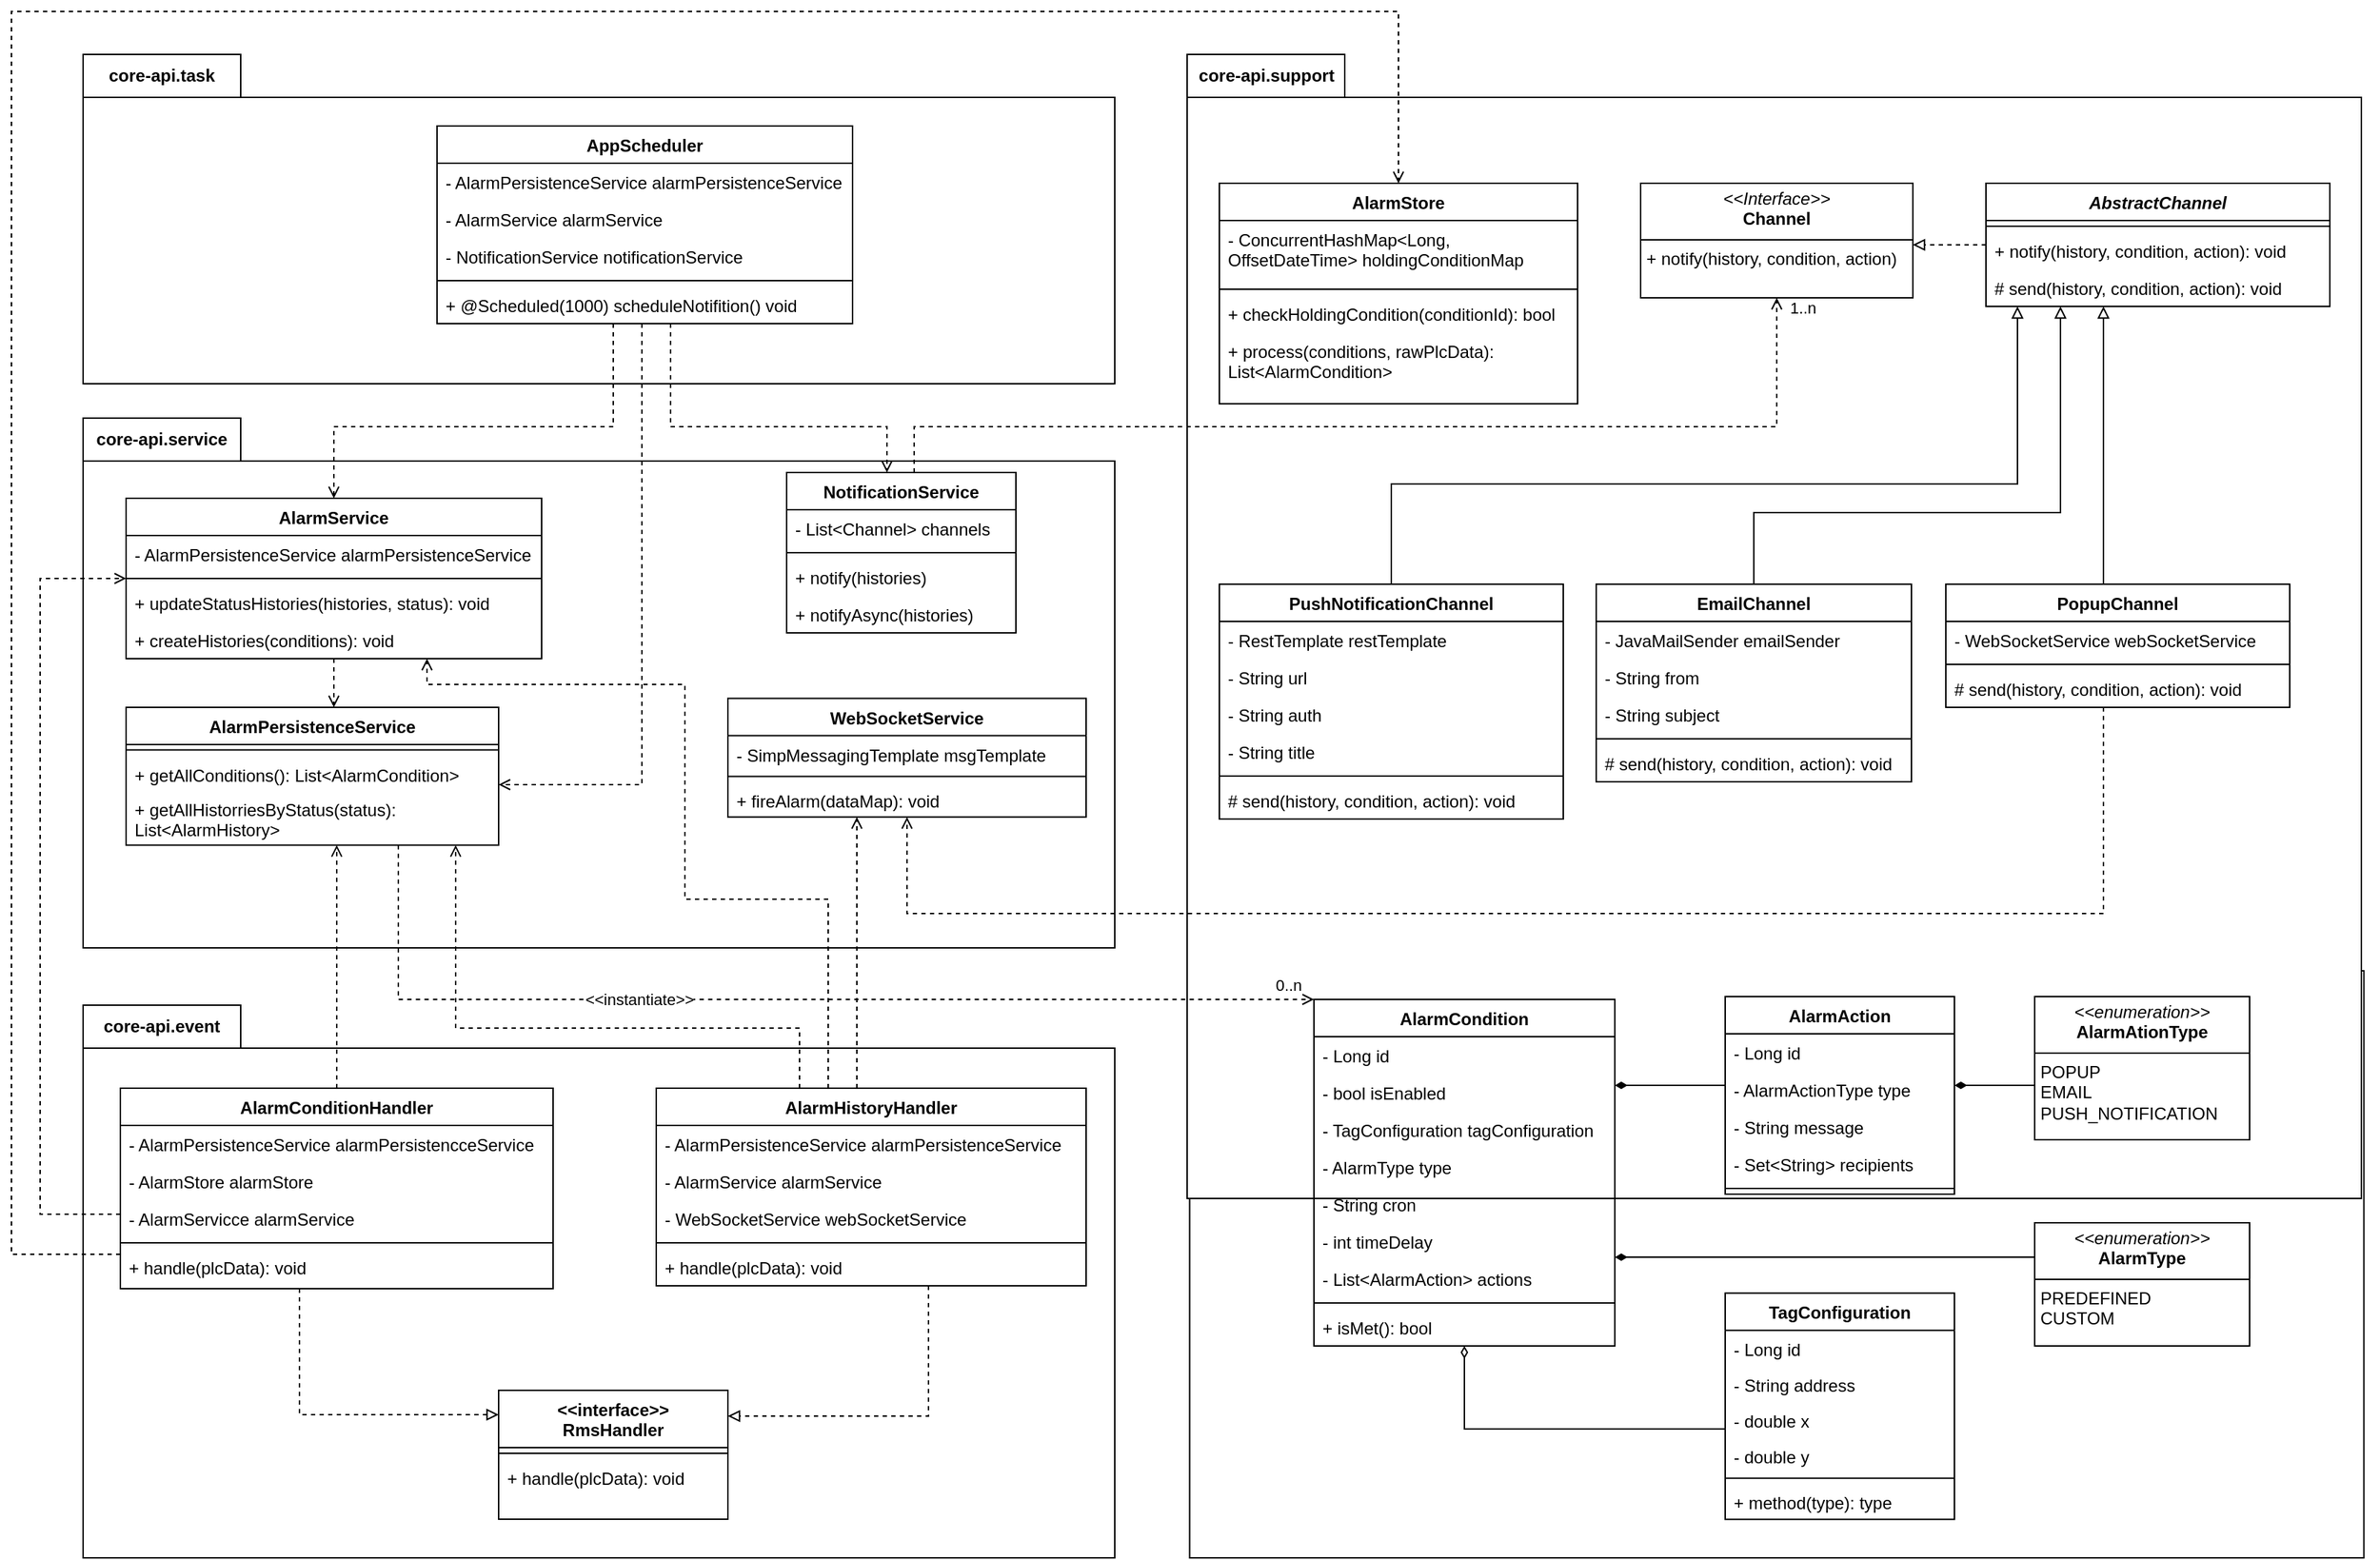 <mxfile>
    <diagram id="C5RBs43oDa-KdzZeNtuy" name="Page-1">
        <mxGraphModel dx="3300" dy="2846" grid="1" gridSize="10" guides="1" tooltips="1" connect="1" arrows="1" fold="1" page="1" pageScale="1" pageWidth="827" pageHeight="1169" math="0" shadow="0">
            <root>
                <mxCell id="WIyWlLk6GJQsqaUBKTNV-0"/>
                <mxCell id="WIyWlLk6GJQsqaUBKTNV-1" parent="WIyWlLk6GJQsqaUBKTNV-0"/>
                <mxCell id="fAoh8K1bPUtgcd4ZRGai-116" value="core-model" style="shape=folder;fontStyle=1;tabWidth=110;tabHeight=30;tabPosition=left;html=1;boundedLbl=1;labelInHeader=1;container=1;collapsible=0;whiteSpace=wrap;" parent="WIyWlLk6GJQsqaUBKTNV-1" vertex="1">
                    <mxGeometry x="852.25" y="-500" width="819.5" height="440" as="geometry"/>
                </mxCell>
                <mxCell id="fAoh8K1bPUtgcd4ZRGai-117" value="" style="html=1;strokeColor=none;resizeWidth=1;resizeHeight=1;fillColor=none;part=1;connectable=0;allowArrows=0;deletable=0;whiteSpace=wrap;" parent="fAoh8K1bPUtgcd4ZRGai-116" vertex="1">
                    <mxGeometry width="819.5" height="308" relative="1" as="geometry">
                        <mxPoint y="30" as="offset"/>
                    </mxGeometry>
                </mxCell>
                <mxCell id="fAoh8K1bPUtgcd4ZRGai-118" value="" style="html=1;strokeColor=none;resizeWidth=1;resizeHeight=1;fillColor=none;part=1;connectable=0;allowArrows=0;deletable=0;whiteSpace=wrap;" parent="fAoh8K1bPUtgcd4ZRGai-116" vertex="1">
                    <mxGeometry width="819.5" height="308" relative="1" as="geometry">
                        <mxPoint x="10" y="40" as="offset"/>
                    </mxGeometry>
                </mxCell>
                <mxCell id="7p1xKEQTSHK_L7sdnTpP-94" value="TagConfiguration" style="swimlane;fontStyle=1;align=center;verticalAlign=top;childLayout=stackLayout;horizontal=1;startSize=26;horizontalStack=0;resizeParent=1;resizeParentMax=0;resizeLast=0;collapsible=1;marginBottom=0;whiteSpace=wrap;html=1;" parent="fAoh8K1bPUtgcd4ZRGai-116" vertex="1">
                    <mxGeometry x="373.75" y="255.13" width="160" height="158" as="geometry"/>
                </mxCell>
                <mxCell id="7p1xKEQTSHK_L7sdnTpP-95" value="- Long id&amp;nbsp;" style="text;strokeColor=none;fillColor=none;align=left;verticalAlign=top;spacingLeft=4;spacingRight=4;overflow=hidden;rotatable=0;points=[[0,0.5],[1,0.5]];portConstraint=eastwest;whiteSpace=wrap;html=1;" parent="7p1xKEQTSHK_L7sdnTpP-94" vertex="1">
                    <mxGeometry y="26" width="160" height="24.87" as="geometry"/>
                </mxCell>
                <mxCell id="7p1xKEQTSHK_L7sdnTpP-98" value="- String address" style="text;strokeColor=none;fillColor=none;align=left;verticalAlign=top;spacingLeft=4;spacingRight=4;overflow=hidden;rotatable=0;points=[[0,0.5],[1,0.5]];portConstraint=eastwest;whiteSpace=wrap;html=1;" parent="7p1xKEQTSHK_L7sdnTpP-94" vertex="1">
                    <mxGeometry y="50.87" width="160" height="24.87" as="geometry"/>
                </mxCell>
                <mxCell id="7p1xKEQTSHK_L7sdnTpP-99" value="- double x" style="text;strokeColor=none;fillColor=none;align=left;verticalAlign=top;spacingLeft=4;spacingRight=4;overflow=hidden;rotatable=0;points=[[0,0.5],[1,0.5]];portConstraint=eastwest;whiteSpace=wrap;html=1;" parent="7p1xKEQTSHK_L7sdnTpP-94" vertex="1">
                    <mxGeometry y="75.739" width="160" height="24.87" as="geometry"/>
                </mxCell>
                <mxCell id="7p1xKEQTSHK_L7sdnTpP-100" value="- double y" style="text;strokeColor=none;fillColor=none;align=left;verticalAlign=top;spacingLeft=4;spacingRight=4;overflow=hidden;rotatable=0;points=[[0,0.5],[1,0.5]];portConstraint=eastwest;whiteSpace=wrap;html=1;" parent="7p1xKEQTSHK_L7sdnTpP-94" vertex="1">
                    <mxGeometry y="100.609" width="160" height="24.87" as="geometry"/>
                </mxCell>
                <mxCell id="7p1xKEQTSHK_L7sdnTpP-96" value="" style="line;strokeWidth=1;fillColor=none;align=left;verticalAlign=middle;spacingTop=-1;spacingLeft=3;spacingRight=3;rotatable=0;labelPosition=right;points=[];portConstraint=eastwest;strokeColor=inherit;" parent="7p1xKEQTSHK_L7sdnTpP-94" vertex="1">
                    <mxGeometry y="125.478" width="160" height="7.652" as="geometry"/>
                </mxCell>
                <mxCell id="7p1xKEQTSHK_L7sdnTpP-97" value="+ method(type): type" style="text;strokeColor=none;fillColor=none;align=left;verticalAlign=top;spacingLeft=4;spacingRight=4;overflow=hidden;rotatable=0;points=[[0,0.5],[1,0.5]];portConstraint=eastwest;whiteSpace=wrap;html=1;" parent="7p1xKEQTSHK_L7sdnTpP-94" vertex="1">
                    <mxGeometry y="133.13" width="160" height="24.87" as="geometry"/>
                </mxCell>
                <mxCell id="fAoh8K1bPUtgcd4ZRGai-112" value="core-api.support" style="shape=folder;fontStyle=1;tabWidth=110;tabHeight=30;tabPosition=left;html=1;boundedLbl=1;labelInHeader=1;container=1;collapsible=0;whiteSpace=wrap;" parent="WIyWlLk6GJQsqaUBKTNV-1" vertex="1">
                    <mxGeometry x="850.5" y="-1110" width="819.5" height="799" as="geometry"/>
                </mxCell>
                <mxCell id="fAoh8K1bPUtgcd4ZRGai-113" value="" style="html=1;strokeColor=none;resizeWidth=1;resizeHeight=1;fillColor=none;part=1;connectable=0;allowArrows=0;deletable=0;whiteSpace=wrap;" parent="fAoh8K1bPUtgcd4ZRGai-112" vertex="1">
                    <mxGeometry width="819.5" height="406" relative="1" as="geometry">
                        <mxPoint y="30" as="offset"/>
                    </mxGeometry>
                </mxCell>
                <mxCell id="fAoh8K1bPUtgcd4ZRGai-114" value="" style="html=1;strokeColor=none;resizeWidth=1;resizeHeight=1;fillColor=none;part=1;connectable=0;allowArrows=0;deletable=0;whiteSpace=wrap;" parent="fAoh8K1bPUtgcd4ZRGai-112" vertex="1">
                    <mxGeometry width="819.5" height="406" relative="1" as="geometry">
                        <mxPoint x="10" y="40" as="offset"/>
                    </mxGeometry>
                </mxCell>
                <mxCell id="fAoh8K1bPUtgcd4ZRGai-101" value="" style="html=1;strokeColor=none;resizeWidth=1;resizeHeight=1;fillColor=none;part=1;connectable=0;allowArrows=0;deletable=0;whiteSpace=wrap;" parent="fAoh8K1bPUtgcd4ZRGai-112" vertex="1">
                    <mxGeometry x="-300.5" y="540" width="720.0" height="259" as="geometry">
                        <mxPoint x="10" y="40" as="offset"/>
                    </mxGeometry>
                </mxCell>
                <mxCell id="fAoh8K1bPUtgcd4ZRGai-109" value="core-api.event" style="shape=folder;fontStyle=1;tabWidth=110;tabHeight=30;tabPosition=left;html=1;boundedLbl=1;labelInHeader=1;container=1;collapsible=0;whiteSpace=wrap;" parent="WIyWlLk6GJQsqaUBKTNV-1" vertex="1">
                    <mxGeometry x="80" y="-446" width="720" height="386" as="geometry"/>
                </mxCell>
                <mxCell id="fAoh8K1bPUtgcd4ZRGai-110" value="" style="html=1;strokeColor=none;resizeWidth=1;resizeHeight=1;fillColor=none;part=1;connectable=0;allowArrows=0;deletable=0;whiteSpace=wrap;" parent="fAoh8K1bPUtgcd4ZRGai-109" vertex="1">
                    <mxGeometry width="720.0" height="270.2" relative="1" as="geometry">
                        <mxPoint y="30" as="offset"/>
                    </mxGeometry>
                </mxCell>
                <mxCell id="fAoh8K1bPUtgcd4ZRGai-111" value="" style="html=1;strokeColor=none;resizeWidth=1;resizeHeight=1;fillColor=none;part=1;connectable=0;allowArrows=0;deletable=0;whiteSpace=wrap;" parent="fAoh8K1bPUtgcd4ZRGai-109" vertex="1">
                    <mxGeometry width="720.0" height="270.2" relative="1" as="geometry">
                        <mxPoint x="10" y="40" as="offset"/>
                    </mxGeometry>
                </mxCell>
                <mxCell id="fAoh8K1bPUtgcd4ZRGai-99" value="core-api.service" style="shape=folder;fontStyle=1;tabWidth=110;tabHeight=30;tabPosition=left;html=1;boundedLbl=1;labelInHeader=1;container=0;collapsible=0;whiteSpace=wrap;" parent="WIyWlLk6GJQsqaUBKTNV-1" vertex="1">
                    <mxGeometry x="80" y="-856" width="720" height="370" as="geometry"/>
                </mxCell>
                <mxCell id="fAoh8K1bPUtgcd4ZRGai-94" value="core-api.task" style="shape=folder;fontStyle=1;tabWidth=110;tabHeight=30;tabPosition=left;html=1;boundedLbl=1;labelInHeader=1;container=1;collapsible=0;whiteSpace=wrap;" parent="WIyWlLk6GJQsqaUBKTNV-1" vertex="1">
                    <mxGeometry x="80" y="-1110" width="720" height="230" as="geometry"/>
                </mxCell>
                <mxCell id="fAoh8K1bPUtgcd4ZRGai-95" value="" style="html=1;strokeColor=none;resizeWidth=1;resizeHeight=1;fillColor=none;part=1;connectable=0;allowArrows=0;deletable=0;whiteSpace=wrap;" parent="fAoh8K1bPUtgcd4ZRGai-94" vertex="1">
                    <mxGeometry width="720.0" height="161" relative="1" as="geometry">
                        <mxPoint y="30" as="offset"/>
                    </mxGeometry>
                </mxCell>
                <mxCell id="fAoh8K1bPUtgcd4ZRGai-98" value="" style="html=1;strokeColor=none;resizeWidth=1;resizeHeight=1;fillColor=none;part=1;connectable=0;allowArrows=0;deletable=0;whiteSpace=wrap;" parent="fAoh8K1bPUtgcd4ZRGai-94" vertex="1">
                    <mxGeometry width="720.0" height="161" relative="1" as="geometry">
                        <mxPoint x="10" y="40" as="offset"/>
                    </mxGeometry>
                </mxCell>
                <mxCell id="7p1xKEQTSHK_L7sdnTpP-13" style="edgeStyle=orthogonalEdgeStyle;rounded=0;orthogonalLoop=1;jettySize=auto;html=1;endArrow=block;endFill=0;dashed=1;" parent="WIyWlLk6GJQsqaUBKTNV-1" source="zkfFHV4jXpPFQw0GAbJ--0" target="zkfFHV4jXpPFQw0GAbJ--6" edge="1">
                    <mxGeometry relative="1" as="geometry">
                        <Array as="points">
                            <mxPoint x="670" y="-159"/>
                            <mxPoint x="470" y="-159"/>
                        </Array>
                    </mxGeometry>
                </mxCell>
                <mxCell id="fAoh8K1bPUtgcd4ZRGai-77" style="edgeStyle=orthogonalEdgeStyle;rounded=0;orthogonalLoop=1;jettySize=auto;html=1;endArrow=open;endFill=0;dashed=1;" parent="WIyWlLk6GJQsqaUBKTNV-1" source="zkfFHV4jXpPFQw0GAbJ--0" target="7p1xKEQTSHK_L7sdnTpP-38" edge="1">
                    <mxGeometry relative="1" as="geometry">
                        <Array as="points">
                            <mxPoint x="620" y="-480"/>
                            <mxPoint x="620" y="-480"/>
                        </Array>
                    </mxGeometry>
                </mxCell>
                <mxCell id="fAoh8K1bPUtgcd4ZRGai-120" style="edgeStyle=orthogonalEdgeStyle;rounded=0;orthogonalLoop=1;jettySize=auto;html=1;endArrow=open;endFill=0;dashed=1;" parent="WIyWlLk6GJQsqaUBKTNV-1" source="zkfFHV4jXpPFQw0GAbJ--0" target="7p1xKEQTSHK_L7sdnTpP-34" edge="1">
                    <mxGeometry relative="1" as="geometry">
                        <Array as="points">
                            <mxPoint x="580" y="-430"/>
                            <mxPoint x="340" y="-430"/>
                        </Array>
                    </mxGeometry>
                </mxCell>
                <mxCell id="fAoh8K1bPUtgcd4ZRGai-125" style="edgeStyle=orthogonalEdgeStyle;rounded=0;orthogonalLoop=1;jettySize=auto;html=1;endArrow=open;endFill=0;dashed=1;" parent="WIyWlLk6GJQsqaUBKTNV-1" source="zkfFHV4jXpPFQw0GAbJ--0" target="7p1xKEQTSHK_L7sdnTpP-21" edge="1">
                    <mxGeometry relative="1" as="geometry">
                        <Array as="points">
                            <mxPoint x="600" y="-520"/>
                            <mxPoint x="500" y="-520"/>
                            <mxPoint x="500" y="-670"/>
                            <mxPoint x="320" y="-670"/>
                        </Array>
                    </mxGeometry>
                </mxCell>
                <mxCell id="zkfFHV4jXpPFQw0GAbJ--0" value="AlarmHistoryHandler" style="swimlane;fontStyle=1;align=center;verticalAlign=top;childLayout=stackLayout;horizontal=1;startSize=26;horizontalStack=0;resizeParent=1;resizeLast=0;collapsible=1;marginBottom=0;rounded=0;shadow=0;strokeWidth=1;" parent="WIyWlLk6GJQsqaUBKTNV-1" vertex="1">
                    <mxGeometry x="480" y="-388" width="300" height="138" as="geometry">
                        <mxRectangle x="230" y="140" width="160" height="26" as="alternateBounds"/>
                    </mxGeometry>
                </mxCell>
                <mxCell id="zkfFHV4jXpPFQw0GAbJ--1" value="- AlarmPersistenceService alarmPersistenceService" style="text;align=left;verticalAlign=top;spacingLeft=4;spacingRight=4;overflow=hidden;rotatable=0;points=[[0,0.5],[1,0.5]];portConstraint=eastwest;" parent="zkfFHV4jXpPFQw0GAbJ--0" vertex="1">
                    <mxGeometry y="26" width="300" height="26" as="geometry"/>
                </mxCell>
                <mxCell id="zkfFHV4jXpPFQw0GAbJ--2" value="- AlarmService alarmService " style="text;align=left;verticalAlign=top;spacingLeft=4;spacingRight=4;overflow=hidden;rotatable=0;points=[[0,0.5],[1,0.5]];portConstraint=eastwest;rounded=0;shadow=0;html=0;" parent="zkfFHV4jXpPFQw0GAbJ--0" vertex="1">
                    <mxGeometry y="52" width="300" height="26" as="geometry"/>
                </mxCell>
                <mxCell id="zkfFHV4jXpPFQw0GAbJ--3" value="- WebSocketService webSocketService" style="text;align=left;verticalAlign=top;spacingLeft=4;spacingRight=4;overflow=hidden;rotatable=0;points=[[0,0.5],[1,0.5]];portConstraint=eastwest;rounded=0;shadow=0;html=0;" parent="zkfFHV4jXpPFQw0GAbJ--0" vertex="1">
                    <mxGeometry y="78" width="300" height="26" as="geometry"/>
                </mxCell>
                <mxCell id="zkfFHV4jXpPFQw0GAbJ--4" value="" style="line;html=1;strokeWidth=1;align=left;verticalAlign=middle;spacingTop=-1;spacingLeft=3;spacingRight=3;rotatable=0;labelPosition=right;points=[];portConstraint=eastwest;" parent="zkfFHV4jXpPFQw0GAbJ--0" vertex="1">
                    <mxGeometry y="104" width="300" height="8" as="geometry"/>
                </mxCell>
                <mxCell id="zkfFHV4jXpPFQw0GAbJ--5" value="+ handle(plcData): void" style="text;align=left;verticalAlign=top;spacingLeft=4;spacingRight=4;overflow=hidden;rotatable=0;points=[[0,0.5],[1,0.5]];portConstraint=eastwest;" parent="zkfFHV4jXpPFQw0GAbJ--0" vertex="1">
                    <mxGeometry y="112" width="300" height="26" as="geometry"/>
                </mxCell>
                <mxCell id="zkfFHV4jXpPFQw0GAbJ--6" value="&lt;&lt;interface&gt;&gt;&#10;RmsHandler" style="swimlane;fontStyle=1;align=center;verticalAlign=top;childLayout=stackLayout;horizontal=1;startSize=40;horizontalStack=0;resizeParent=1;resizeLast=0;collapsible=1;marginBottom=0;rounded=0;shadow=0;strokeWidth=1;" parent="WIyWlLk6GJQsqaUBKTNV-1" vertex="1">
                    <mxGeometry x="370" y="-177" width="160" height="90" as="geometry">
                        <mxRectangle x="130" y="380" width="160" height="26" as="alternateBounds"/>
                    </mxGeometry>
                </mxCell>
                <mxCell id="zkfFHV4jXpPFQw0GAbJ--9" value="" style="line;html=1;strokeWidth=1;align=left;verticalAlign=middle;spacingTop=-1;spacingLeft=3;spacingRight=3;rotatable=0;labelPosition=right;points=[];portConstraint=eastwest;" parent="zkfFHV4jXpPFQw0GAbJ--6" vertex="1">
                    <mxGeometry y="40" width="160" height="8" as="geometry"/>
                </mxCell>
                <mxCell id="zkfFHV4jXpPFQw0GAbJ--11" value="+ handle(plcData): void" style="text;align=left;verticalAlign=top;spacingLeft=4;spacingRight=4;overflow=hidden;rotatable=0;points=[[0,0.5],[1,0.5]];portConstraint=eastwest;" parent="zkfFHV4jXpPFQw0GAbJ--6" vertex="1">
                    <mxGeometry y="48" width="160" height="26" as="geometry"/>
                </mxCell>
                <mxCell id="7p1xKEQTSHK_L7sdnTpP-14" style="edgeStyle=orthogonalEdgeStyle;rounded=0;orthogonalLoop=1;jettySize=auto;html=1;endArrow=block;endFill=0;dashed=1;" parent="WIyWlLk6GJQsqaUBKTNV-1" source="zkfFHV4jXpPFQw0GAbJ--17" target="zkfFHV4jXpPFQw0GAbJ--6" edge="1">
                    <mxGeometry relative="1" as="geometry">
                        <Array as="points">
                            <mxPoint x="231" y="-160"/>
                            <mxPoint x="410" y="-160"/>
                        </Array>
                    </mxGeometry>
                </mxCell>
                <mxCell id="fAoh8K1bPUtgcd4ZRGai-79" style="edgeStyle=orthogonalEdgeStyle;rounded=0;orthogonalLoop=1;jettySize=auto;html=1;endArrow=open;endFill=0;dashed=1;" parent="WIyWlLk6GJQsqaUBKTNV-1" source="zkfFHV4jXpPFQw0GAbJ--17" target="7p1xKEQTSHK_L7sdnTpP-34" edge="1">
                    <mxGeometry relative="1" as="geometry">
                        <Array as="points">
                            <mxPoint x="257" y="-440"/>
                            <mxPoint x="257" y="-440"/>
                        </Array>
                    </mxGeometry>
                </mxCell>
                <mxCell id="fAoh8K1bPUtgcd4ZRGai-80" style="edgeStyle=orthogonalEdgeStyle;rounded=0;orthogonalLoop=1;jettySize=auto;html=1;dashed=1;endArrow=open;endFill=0;" parent="WIyWlLk6GJQsqaUBKTNV-1" source="zkfFHV4jXpPFQw0GAbJ--17" target="7p1xKEQTSHK_L7sdnTpP-42" edge="1">
                    <mxGeometry relative="1" as="geometry">
                        <Array as="points">
                            <mxPoint x="30" y="-272"/>
                            <mxPoint x="30" y="-1140"/>
                            <mxPoint x="998" y="-1140"/>
                        </Array>
                    </mxGeometry>
                </mxCell>
                <mxCell id="fAoh8K1bPUtgcd4ZRGai-81" style="edgeStyle=orthogonalEdgeStyle;rounded=0;orthogonalLoop=1;jettySize=auto;html=1;dashed=1;endArrow=open;endFill=0;" parent="WIyWlLk6GJQsqaUBKTNV-1" source="zkfFHV4jXpPFQw0GAbJ--17" target="7p1xKEQTSHK_L7sdnTpP-21" edge="1">
                    <mxGeometry relative="1" as="geometry">
                        <Array as="points">
                            <mxPoint x="50" y="-300"/>
                            <mxPoint x="50" y="-744"/>
                        </Array>
                    </mxGeometry>
                </mxCell>
                <mxCell id="zkfFHV4jXpPFQw0GAbJ--17" value="AlarmConditionHandler" style="swimlane;fontStyle=1;align=center;verticalAlign=top;childLayout=stackLayout;horizontal=1;startSize=26;horizontalStack=0;resizeParent=1;resizeLast=0;collapsible=1;marginBottom=0;rounded=0;shadow=0;strokeWidth=1;" parent="WIyWlLk6GJQsqaUBKTNV-1" vertex="1">
                    <mxGeometry x="106" y="-388" width="302" height="140" as="geometry">
                        <mxRectangle x="550" y="140" width="160" height="26" as="alternateBounds"/>
                    </mxGeometry>
                </mxCell>
                <mxCell id="zkfFHV4jXpPFQw0GAbJ--18" value="- AlarmPersistenceService alarmPersistencceService" style="text;align=left;verticalAlign=top;spacingLeft=4;spacingRight=4;overflow=hidden;rotatable=0;points=[[0,0.5],[1,0.5]];portConstraint=eastwest;" parent="zkfFHV4jXpPFQw0GAbJ--17" vertex="1">
                    <mxGeometry y="26" width="302" height="26" as="geometry"/>
                </mxCell>
                <mxCell id="zkfFHV4jXpPFQw0GAbJ--19" value="- AlarmStore alarmStore" style="text;align=left;verticalAlign=top;spacingLeft=4;spacingRight=4;overflow=hidden;rotatable=0;points=[[0,0.5],[1,0.5]];portConstraint=eastwest;rounded=0;shadow=0;html=0;" parent="zkfFHV4jXpPFQw0GAbJ--17" vertex="1">
                    <mxGeometry y="52" width="302" height="26" as="geometry"/>
                </mxCell>
                <mxCell id="zkfFHV4jXpPFQw0GAbJ--20" value="- AlarmServicce alarmService" style="text;align=left;verticalAlign=top;spacingLeft=4;spacingRight=4;overflow=hidden;rotatable=0;points=[[0,0.5],[1,0.5]];portConstraint=eastwest;rounded=0;shadow=0;html=0;" parent="zkfFHV4jXpPFQw0GAbJ--17" vertex="1">
                    <mxGeometry y="78" width="302" height="26" as="geometry"/>
                </mxCell>
                <mxCell id="zkfFHV4jXpPFQw0GAbJ--23" value="" style="line;html=1;strokeWidth=1;align=left;verticalAlign=middle;spacingTop=-1;spacingLeft=3;spacingRight=3;rotatable=0;labelPosition=right;points=[];portConstraint=eastwest;" parent="zkfFHV4jXpPFQw0GAbJ--17" vertex="1">
                    <mxGeometry y="104" width="302" height="8" as="geometry"/>
                </mxCell>
                <mxCell id="zkfFHV4jXpPFQw0GAbJ--24" value="+ handle(plcData): void" style="text;align=left;verticalAlign=top;spacingLeft=4;spacingRight=4;overflow=hidden;rotatable=0;points=[[0,0.5],[1,0.5]];portConstraint=eastwest;" parent="zkfFHV4jXpPFQw0GAbJ--17" vertex="1">
                    <mxGeometry y="112" width="302" height="26" as="geometry"/>
                </mxCell>
                <mxCell id="fAoh8K1bPUtgcd4ZRGai-73" style="edgeStyle=orthogonalEdgeStyle;rounded=0;orthogonalLoop=1;jettySize=auto;html=1;entryX=0.5;entryY=0;entryDx=0;entryDy=0;endArrow=open;endFill=0;dashed=1;" parent="WIyWlLk6GJQsqaUBKTNV-1" source="7p1xKEQTSHK_L7sdnTpP-9" target="7p1xKEQTSHK_L7sdnTpP-21" edge="1">
                    <mxGeometry relative="1" as="geometry">
                        <Array as="points">
                            <mxPoint x="450" y="-850"/>
                            <mxPoint x="255" y="-850"/>
                        </Array>
                    </mxGeometry>
                </mxCell>
                <mxCell id="fAoh8K1bPUtgcd4ZRGai-74" style="edgeStyle=orthogonalEdgeStyle;rounded=0;orthogonalLoop=1;jettySize=auto;html=1;endArrow=open;endFill=0;dashed=1;" parent="WIyWlLk6GJQsqaUBKTNV-1" source="7p1xKEQTSHK_L7sdnTpP-9" target="7p1xKEQTSHK_L7sdnTpP-29" edge="1">
                    <mxGeometry relative="1" as="geometry">
                        <Array as="points">
                            <mxPoint x="490" y="-850"/>
                            <mxPoint x="641" y="-850"/>
                        </Array>
                    </mxGeometry>
                </mxCell>
                <mxCell id="fAoh8K1bPUtgcd4ZRGai-76" style="edgeStyle=orthogonalEdgeStyle;rounded=0;orthogonalLoop=1;jettySize=auto;html=1;dashed=1;endArrow=open;endFill=0;" parent="WIyWlLk6GJQsqaUBKTNV-1" source="7p1xKEQTSHK_L7sdnTpP-9" target="7p1xKEQTSHK_L7sdnTpP-34" edge="1">
                    <mxGeometry relative="1" as="geometry">
                        <Array as="points">
                            <mxPoint x="470" y="-600"/>
                        </Array>
                    </mxGeometry>
                </mxCell>
                <mxCell id="7p1xKEQTSHK_L7sdnTpP-9" value="AppScheduler" style="swimlane;fontStyle=1;align=center;verticalAlign=top;childLayout=stackLayout;horizontal=1;startSize=26;horizontalStack=0;resizeParent=1;resizeParentMax=0;resizeLast=0;collapsible=1;marginBottom=0;whiteSpace=wrap;html=1;" parent="WIyWlLk6GJQsqaUBKTNV-1" vertex="1">
                    <mxGeometry x="327" y="-1060" width="290" height="138" as="geometry"/>
                </mxCell>
                <mxCell id="7p1xKEQTSHK_L7sdnTpP-10" value="- AlarmPersistenceService alarmPersistenceService" style="text;strokeColor=none;fillColor=none;align=left;verticalAlign=top;spacingLeft=4;spacingRight=4;overflow=hidden;rotatable=0;points=[[0,0.5],[1,0.5]];portConstraint=eastwest;whiteSpace=wrap;html=1;" parent="7p1xKEQTSHK_L7sdnTpP-9" vertex="1">
                    <mxGeometry y="26" width="290" height="26" as="geometry"/>
                </mxCell>
                <mxCell id="7p1xKEQTSHK_L7sdnTpP-19" value="- AlarmService alarmService" style="text;strokeColor=none;fillColor=none;align=left;verticalAlign=top;spacingLeft=4;spacingRight=4;overflow=hidden;rotatable=0;points=[[0,0.5],[1,0.5]];portConstraint=eastwest;whiteSpace=wrap;html=1;" parent="7p1xKEQTSHK_L7sdnTpP-9" vertex="1">
                    <mxGeometry y="52" width="290" height="26" as="geometry"/>
                </mxCell>
                <mxCell id="7p1xKEQTSHK_L7sdnTpP-20" value="- NotificationService notificationService" style="text;strokeColor=none;fillColor=none;align=left;verticalAlign=top;spacingLeft=4;spacingRight=4;overflow=hidden;rotatable=0;points=[[0,0.5],[1,0.5]];portConstraint=eastwest;whiteSpace=wrap;html=1;" parent="7p1xKEQTSHK_L7sdnTpP-9" vertex="1">
                    <mxGeometry y="78" width="290" height="26" as="geometry"/>
                </mxCell>
                <mxCell id="7p1xKEQTSHK_L7sdnTpP-11" value="" style="line;strokeWidth=1;fillColor=none;align=left;verticalAlign=middle;spacingTop=-1;spacingLeft=3;spacingRight=3;rotatable=0;labelPosition=right;points=[];portConstraint=eastwest;strokeColor=inherit;" parent="7p1xKEQTSHK_L7sdnTpP-9" vertex="1">
                    <mxGeometry y="104" width="290" height="8" as="geometry"/>
                </mxCell>
                <mxCell id="7p1xKEQTSHK_L7sdnTpP-12" value="+ @Scheduled(1000) scheduleNotifition() void&amp;nbsp;" style="text;strokeColor=none;fillColor=none;align=left;verticalAlign=top;spacingLeft=4;spacingRight=4;overflow=hidden;rotatable=0;points=[[0,0.5],[1,0.5]];portConstraint=eastwest;whiteSpace=wrap;html=1;" parent="7p1xKEQTSHK_L7sdnTpP-9" vertex="1">
                    <mxGeometry y="112" width="290" height="26" as="geometry"/>
                </mxCell>
                <mxCell id="fAoh8K1bPUtgcd4ZRGai-78" style="edgeStyle=orthogonalEdgeStyle;rounded=0;orthogonalLoop=1;jettySize=auto;html=1;endArrow=open;endFill=0;dashed=1;" parent="WIyWlLk6GJQsqaUBKTNV-1" source="7p1xKEQTSHK_L7sdnTpP-21" target="7p1xKEQTSHK_L7sdnTpP-34" edge="1">
                    <mxGeometry relative="1" as="geometry">
                        <Array as="points">
                            <mxPoint x="255" y="-630"/>
                            <mxPoint x="255" y="-630"/>
                        </Array>
                    </mxGeometry>
                </mxCell>
                <mxCell id="7p1xKEQTSHK_L7sdnTpP-21" value="AlarmService" style="swimlane;fontStyle=1;align=center;verticalAlign=top;childLayout=stackLayout;horizontal=1;startSize=26;horizontalStack=0;resizeParent=1;resizeParentMax=0;resizeLast=0;collapsible=1;marginBottom=0;whiteSpace=wrap;html=1;" parent="WIyWlLk6GJQsqaUBKTNV-1" vertex="1">
                    <mxGeometry x="110" y="-800" width="290" height="112" as="geometry"/>
                </mxCell>
                <mxCell id="7p1xKEQTSHK_L7sdnTpP-24" value="- AlarmPersistenceService alarmPersistenceService" style="text;strokeColor=none;fillColor=none;align=left;verticalAlign=top;spacingLeft=4;spacingRight=4;overflow=hidden;rotatable=0;points=[[0,0.5],[1,0.5]];portConstraint=eastwest;whiteSpace=wrap;html=1;" parent="7p1xKEQTSHK_L7sdnTpP-21" vertex="1">
                    <mxGeometry y="26" width="290" height="26" as="geometry"/>
                </mxCell>
                <mxCell id="7p1xKEQTSHK_L7sdnTpP-23" value="" style="line;strokeWidth=1;fillColor=none;align=left;verticalAlign=middle;spacingTop=-1;spacingLeft=3;spacingRight=3;rotatable=0;labelPosition=right;points=[];portConstraint=eastwest;strokeColor=inherit;" parent="7p1xKEQTSHK_L7sdnTpP-21" vertex="1">
                    <mxGeometry y="52" width="290" height="8" as="geometry"/>
                </mxCell>
                <mxCell id="7p1xKEQTSHK_L7sdnTpP-25" value="+ updateStatusHistories(histories, status): void" style="text;strokeColor=none;fillColor=none;align=left;verticalAlign=top;spacingLeft=4;spacingRight=4;overflow=hidden;rotatable=0;points=[[0,0.5],[1,0.5]];portConstraint=eastwest;whiteSpace=wrap;html=1;" parent="7p1xKEQTSHK_L7sdnTpP-21" vertex="1">
                    <mxGeometry y="60" width="290" height="26" as="geometry"/>
                </mxCell>
                <mxCell id="7p1xKEQTSHK_L7sdnTpP-27" value="+ createHistories(conditions): void" style="text;strokeColor=none;fillColor=none;align=left;verticalAlign=top;spacingLeft=4;spacingRight=4;overflow=hidden;rotatable=0;points=[[0,0.5],[1,0.5]];portConstraint=eastwest;whiteSpace=wrap;html=1;" parent="7p1xKEQTSHK_L7sdnTpP-21" vertex="1">
                    <mxGeometry y="86" width="290" height="26" as="geometry"/>
                </mxCell>
                <mxCell id="fAoh8K1bPUtgcd4ZRGai-126" style="edgeStyle=orthogonalEdgeStyle;rounded=0;orthogonalLoop=1;jettySize=auto;html=1;dashed=1;endArrow=open;endFill=0;" parent="WIyWlLk6GJQsqaUBKTNV-1" source="7p1xKEQTSHK_L7sdnTpP-29" target="7p1xKEQTSHK_L7sdnTpP-52" edge="1">
                    <mxGeometry relative="1" as="geometry">
                        <Array as="points">
                            <mxPoint x="660" y="-850"/>
                            <mxPoint x="1262" y="-850"/>
                        </Array>
                    </mxGeometry>
                </mxCell>
                <mxCell id="fAoh8K1bPUtgcd4ZRGai-128" value="1..n" style="edgeLabel;html=1;align=center;verticalAlign=middle;resizable=0;points=[];" parent="fAoh8K1bPUtgcd4ZRGai-126" vertex="1" connectable="0">
                    <mxGeometry x="0.982" relative="1" as="geometry">
                        <mxPoint x="18" as="offset"/>
                    </mxGeometry>
                </mxCell>
                <mxCell id="7p1xKEQTSHK_L7sdnTpP-29" value="NotificationService" style="swimlane;fontStyle=1;align=center;verticalAlign=top;childLayout=stackLayout;horizontal=1;startSize=26;horizontalStack=0;resizeParent=1;resizeParentMax=0;resizeLast=0;collapsible=1;marginBottom=0;whiteSpace=wrap;html=1;" parent="WIyWlLk6GJQsqaUBKTNV-1" vertex="1">
                    <mxGeometry x="571" y="-818" width="160" height="112" as="geometry"/>
                </mxCell>
                <mxCell id="7p1xKEQTSHK_L7sdnTpP-30" value="- List&amp;lt;Channel&amp;gt; channels" style="text;strokeColor=none;fillColor=none;align=left;verticalAlign=top;spacingLeft=4;spacingRight=4;overflow=hidden;rotatable=0;points=[[0,0.5],[1,0.5]];portConstraint=eastwest;whiteSpace=wrap;html=1;" parent="7p1xKEQTSHK_L7sdnTpP-29" vertex="1">
                    <mxGeometry y="26" width="160" height="26" as="geometry"/>
                </mxCell>
                <mxCell id="7p1xKEQTSHK_L7sdnTpP-31" value="" style="line;strokeWidth=1;fillColor=none;align=left;verticalAlign=middle;spacingTop=-1;spacingLeft=3;spacingRight=3;rotatable=0;labelPosition=right;points=[];portConstraint=eastwest;strokeColor=inherit;" parent="7p1xKEQTSHK_L7sdnTpP-29" vertex="1">
                    <mxGeometry y="52" width="160" height="8" as="geometry"/>
                </mxCell>
                <mxCell id="7p1xKEQTSHK_L7sdnTpP-32" value="+ notify(histories)" style="text;strokeColor=none;fillColor=none;align=left;verticalAlign=top;spacingLeft=4;spacingRight=4;overflow=hidden;rotatable=0;points=[[0,0.5],[1,0.5]];portConstraint=eastwest;whiteSpace=wrap;html=1;" parent="7p1xKEQTSHK_L7sdnTpP-29" vertex="1">
                    <mxGeometry y="60" width="160" height="26" as="geometry"/>
                </mxCell>
                <mxCell id="7p1xKEQTSHK_L7sdnTpP-33" value="+ notifyAsync(histories)" style="text;strokeColor=none;fillColor=none;align=left;verticalAlign=top;spacingLeft=4;spacingRight=4;overflow=hidden;rotatable=0;points=[[0,0.5],[1,0.5]];portConstraint=eastwest;whiteSpace=wrap;html=1;" parent="7p1xKEQTSHK_L7sdnTpP-29" vertex="1">
                    <mxGeometry y="86" width="160" height="26" as="geometry"/>
                </mxCell>
                <mxCell id="fAoh8K1bPUtgcd4ZRGai-87" style="edgeStyle=orthogonalEdgeStyle;rounded=0;orthogonalLoop=1;jettySize=auto;html=1;dashed=1;endArrow=open;endFill=0;" parent="WIyWlLk6GJQsqaUBKTNV-1" source="7p1xKEQTSHK_L7sdnTpP-34" target="7p1xKEQTSHK_L7sdnTpP-71" edge="1">
                    <mxGeometry relative="1" as="geometry">
                        <mxPoint x="930" y="-370" as="targetPoint"/>
                        <Array as="points">
                            <mxPoint x="300" y="-450"/>
                        </Array>
                    </mxGeometry>
                </mxCell>
                <mxCell id="fAoh8K1bPUtgcd4ZRGai-88" value="&amp;lt;&amp;lt;instantiate&amp;gt;&amp;gt;" style="edgeLabel;html=1;align=center;verticalAlign=middle;resizable=0;points=[];" parent="fAoh8K1bPUtgcd4ZRGai-87" vertex="1" connectable="0">
                    <mxGeometry x="-0.263" relative="1" as="geometry">
                        <mxPoint x="1" as="offset"/>
                    </mxGeometry>
                </mxCell>
                <mxCell id="fAoh8K1bPUtgcd4ZRGai-89" value="0..n" style="edgeLabel;html=1;align=center;verticalAlign=middle;resizable=0;points=[];" parent="fAoh8K1bPUtgcd4ZRGai-87" vertex="1" connectable="0">
                    <mxGeometry x="0.988" y="2" relative="1" as="geometry">
                        <mxPoint x="-14" y="-8" as="offset"/>
                    </mxGeometry>
                </mxCell>
                <mxCell id="7p1xKEQTSHK_L7sdnTpP-42" value="AlarmStore" style="swimlane;fontStyle=1;align=center;verticalAlign=top;childLayout=stackLayout;horizontal=1;startSize=26;horizontalStack=0;resizeParent=1;resizeParentMax=0;resizeLast=0;collapsible=1;marginBottom=0;whiteSpace=wrap;html=1;" parent="WIyWlLk6GJQsqaUBKTNV-1" vertex="1">
                    <mxGeometry x="873" y="-1020" width="250" height="154" as="geometry"/>
                </mxCell>
                <mxCell id="Zy_0lPbBYlVQbkocVEvQ-0" value="-&amp;nbsp;ConcurrentHashMap&amp;lt;Long, OffsetDateTime&amp;gt; holdingConditionMap" style="text;strokeColor=none;fillColor=none;align=left;verticalAlign=top;spacingLeft=4;spacingRight=4;overflow=hidden;rotatable=0;points=[[0,0.5],[1,0.5]];portConstraint=eastwest;whiteSpace=wrap;html=1;" parent="7p1xKEQTSHK_L7sdnTpP-42" vertex="1">
                    <mxGeometry y="26" width="250" height="44" as="geometry"/>
                </mxCell>
                <mxCell id="7p1xKEQTSHK_L7sdnTpP-44" value="" style="line;strokeWidth=1;fillColor=none;align=left;verticalAlign=middle;spacingTop=-1;spacingLeft=3;spacingRight=3;rotatable=0;labelPosition=right;points=[];portConstraint=eastwest;strokeColor=inherit;" parent="7p1xKEQTSHK_L7sdnTpP-42" vertex="1">
                    <mxGeometry y="70" width="250" height="8" as="geometry"/>
                </mxCell>
                <mxCell id="7p1xKEQTSHK_L7sdnTpP-45" value="+ checkHoldingCondition(conditionId): bool" style="text;strokeColor=none;fillColor=none;align=left;verticalAlign=top;spacingLeft=4;spacingRight=4;overflow=hidden;rotatable=0;points=[[0,0.5],[1,0.5]];portConstraint=eastwest;whiteSpace=wrap;html=1;" parent="7p1xKEQTSHK_L7sdnTpP-42" vertex="1">
                    <mxGeometry y="78" width="250" height="26" as="geometry"/>
                </mxCell>
                <mxCell id="7p1xKEQTSHK_L7sdnTpP-46" value="+ process(conditions, rawPlcData): List&amp;lt;AlarmCondition&amp;gt;" style="text;strokeColor=none;fillColor=none;align=left;verticalAlign=top;spacingLeft=4;spacingRight=4;overflow=hidden;rotatable=0;points=[[0,0.5],[1,0.5]];portConstraint=eastwest;whiteSpace=wrap;html=1;" parent="7p1xKEQTSHK_L7sdnTpP-42" vertex="1">
                    <mxGeometry y="104" width="250" height="50" as="geometry"/>
                </mxCell>
                <mxCell id="fAoh8K1bPUtgcd4ZRGai-85" style="edgeStyle=orthogonalEdgeStyle;rounded=0;orthogonalLoop=1;jettySize=auto;html=1;endArrow=block;endFill=0;dashed=1;" parent="WIyWlLk6GJQsqaUBKTNV-1" source="7p1xKEQTSHK_L7sdnTpP-47" target="7p1xKEQTSHK_L7sdnTpP-52" edge="1">
                    <mxGeometry relative="1" as="geometry">
                        <Array as="points">
                            <mxPoint x="1440" y="-1020"/>
                        </Array>
                    </mxGeometry>
                </mxCell>
                <mxCell id="7p1xKEQTSHK_L7sdnTpP-47" value="AbstractChannel&lt;div&gt;&lt;br&gt;&lt;/div&gt;" style="swimlane;fontStyle=3;align=center;verticalAlign=top;childLayout=stackLayout;horizontal=1;startSize=26;horizontalStack=0;resizeParent=1;resizeParentMax=0;resizeLast=0;collapsible=1;marginBottom=0;whiteSpace=wrap;html=1;" parent="WIyWlLk6GJQsqaUBKTNV-1" vertex="1">
                    <mxGeometry x="1408" y="-1020" width="240" height="86" as="geometry"/>
                </mxCell>
                <mxCell id="7p1xKEQTSHK_L7sdnTpP-49" value="" style="line;strokeWidth=1;fillColor=none;align=left;verticalAlign=middle;spacingTop=-1;spacingLeft=3;spacingRight=3;rotatable=0;labelPosition=right;points=[];portConstraint=eastwest;strokeColor=inherit;" parent="7p1xKEQTSHK_L7sdnTpP-47" vertex="1">
                    <mxGeometry y="26" width="240" height="8" as="geometry"/>
                </mxCell>
                <mxCell id="7p1xKEQTSHK_L7sdnTpP-50" value="+ notify(history, condition, action): void" style="text;strokeColor=none;fillColor=none;align=left;verticalAlign=top;spacingLeft=4;spacingRight=4;overflow=hidden;rotatable=0;points=[[0,0.5],[1,0.5]];portConstraint=eastwest;whiteSpace=wrap;html=1;" parent="7p1xKEQTSHK_L7sdnTpP-47" vertex="1">
                    <mxGeometry y="34" width="240" height="26" as="geometry"/>
                </mxCell>
                <mxCell id="7p1xKEQTSHK_L7sdnTpP-51" value="# send(history, condition, action): void" style="text;strokeColor=none;fillColor=none;align=left;verticalAlign=top;spacingLeft=4;spacingRight=4;overflow=hidden;rotatable=0;points=[[0,0.5],[1,0.5]];portConstraint=eastwest;whiteSpace=wrap;html=1;" parent="7p1xKEQTSHK_L7sdnTpP-47" vertex="1">
                    <mxGeometry y="60" width="240" height="26" as="geometry"/>
                </mxCell>
                <mxCell id="7p1xKEQTSHK_L7sdnTpP-52" value="&lt;p style=&quot;margin:0px;margin-top:4px;text-align:center;&quot;&gt;&lt;i&gt;&amp;lt;&amp;lt;Interface&amp;gt;&amp;gt;&lt;/i&gt;&lt;br&gt;&lt;b&gt;Channel&lt;/b&gt;&lt;/p&gt;&lt;hr size=&quot;1&quot; style=&quot;border-style:solid;&quot;&gt;&lt;p style=&quot;margin:0px;margin-left:4px;&quot;&gt;+ notify(history, condition, action)&lt;/p&gt;" style="verticalAlign=top;align=left;overflow=fill;html=1;whiteSpace=wrap;" parent="WIyWlLk6GJQsqaUBKTNV-1" vertex="1">
                    <mxGeometry x="1167" y="-1020" width="190" height="80" as="geometry"/>
                </mxCell>
                <mxCell id="fAoh8K1bPUtgcd4ZRGai-83" style="edgeStyle=orthogonalEdgeStyle;rounded=0;orthogonalLoop=1;jettySize=auto;html=1;endArrow=block;endFill=0;" parent="WIyWlLk6GJQsqaUBKTNV-1" source="7p1xKEQTSHK_L7sdnTpP-53" target="7p1xKEQTSHK_L7sdnTpP-47" edge="1">
                    <mxGeometry relative="1" as="geometry">
                        <Array as="points">
                            <mxPoint x="1246" y="-790"/>
                            <mxPoint x="1460" y="-790"/>
                        </Array>
                    </mxGeometry>
                </mxCell>
                <mxCell id="7p1xKEQTSHK_L7sdnTpP-53" value="EmailChannel" style="swimlane;fontStyle=1;align=center;verticalAlign=top;childLayout=stackLayout;horizontal=1;startSize=26;horizontalStack=0;resizeParent=1;resizeParentMax=0;resizeLast=0;collapsible=1;marginBottom=0;whiteSpace=wrap;html=1;" parent="WIyWlLk6GJQsqaUBKTNV-1" vertex="1">
                    <mxGeometry x="1136" y="-740" width="220" height="138" as="geometry"/>
                </mxCell>
                <mxCell id="7p1xKEQTSHK_L7sdnTpP-54" value="- JavaMailSender emailSender" style="text;strokeColor=none;fillColor=none;align=left;verticalAlign=top;spacingLeft=4;spacingRight=4;overflow=hidden;rotatable=0;points=[[0,0.5],[1,0.5]];portConstraint=eastwest;whiteSpace=wrap;html=1;" parent="7p1xKEQTSHK_L7sdnTpP-53" vertex="1">
                    <mxGeometry y="26" width="220" height="26" as="geometry"/>
                </mxCell>
                <mxCell id="7p1xKEQTSHK_L7sdnTpP-57" value="- String from" style="text;strokeColor=none;fillColor=none;align=left;verticalAlign=top;spacingLeft=4;spacingRight=4;overflow=hidden;rotatable=0;points=[[0,0.5],[1,0.5]];portConstraint=eastwest;whiteSpace=wrap;html=1;" parent="7p1xKEQTSHK_L7sdnTpP-53" vertex="1">
                    <mxGeometry y="52" width="220" height="26" as="geometry"/>
                </mxCell>
                <mxCell id="7p1xKEQTSHK_L7sdnTpP-58" value="- String subject" style="text;strokeColor=none;fillColor=none;align=left;verticalAlign=top;spacingLeft=4;spacingRight=4;overflow=hidden;rotatable=0;points=[[0,0.5],[1,0.5]];portConstraint=eastwest;whiteSpace=wrap;html=1;" parent="7p1xKEQTSHK_L7sdnTpP-53" vertex="1">
                    <mxGeometry y="78" width="220" height="26" as="geometry"/>
                </mxCell>
                <mxCell id="7p1xKEQTSHK_L7sdnTpP-55" value="" style="line;strokeWidth=1;fillColor=none;align=left;verticalAlign=middle;spacingTop=-1;spacingLeft=3;spacingRight=3;rotatable=0;labelPosition=right;points=[];portConstraint=eastwest;strokeColor=inherit;" parent="7p1xKEQTSHK_L7sdnTpP-53" vertex="1">
                    <mxGeometry y="104" width="220" height="8" as="geometry"/>
                </mxCell>
                <mxCell id="7p1xKEQTSHK_L7sdnTpP-56" value="# send(history, condition, action): void" style="text;strokeColor=none;fillColor=none;align=left;verticalAlign=top;spacingLeft=4;spacingRight=4;overflow=hidden;rotatable=0;points=[[0,0.5],[1,0.5]];portConstraint=eastwest;whiteSpace=wrap;html=1;" parent="7p1xKEQTSHK_L7sdnTpP-53" vertex="1">
                    <mxGeometry y="112" width="220" height="26" as="geometry"/>
                </mxCell>
                <mxCell id="fAoh8K1bPUtgcd4ZRGai-84" style="edgeStyle=orthogonalEdgeStyle;rounded=0;orthogonalLoop=1;jettySize=auto;html=1;endArrow=block;endFill=0;" parent="WIyWlLk6GJQsqaUBKTNV-1" source="7p1xKEQTSHK_L7sdnTpP-60" target="7p1xKEQTSHK_L7sdnTpP-47" edge="1">
                    <mxGeometry relative="1" as="geometry">
                        <Array as="points">
                            <mxPoint x="1490" y="-840"/>
                            <mxPoint x="1490" y="-840"/>
                        </Array>
                    </mxGeometry>
                </mxCell>
                <mxCell id="fAoh8K1bPUtgcd4ZRGai-127" style="edgeStyle=orthogonalEdgeStyle;rounded=0;orthogonalLoop=1;jettySize=auto;html=1;endArrow=open;endFill=0;dashed=1;" parent="WIyWlLk6GJQsqaUBKTNV-1" source="7p1xKEQTSHK_L7sdnTpP-60" target="7p1xKEQTSHK_L7sdnTpP-38" edge="1">
                    <mxGeometry relative="1" as="geometry">
                        <Array as="points">
                            <mxPoint x="1490" y="-510"/>
                            <mxPoint x="655" y="-510"/>
                        </Array>
                    </mxGeometry>
                </mxCell>
                <mxCell id="7p1xKEQTSHK_L7sdnTpP-60" value="PopupChannel" style="swimlane;fontStyle=1;align=center;verticalAlign=top;childLayout=stackLayout;horizontal=1;startSize=26;horizontalStack=0;resizeParent=1;resizeParentMax=0;resizeLast=0;collapsible=1;marginBottom=0;whiteSpace=wrap;html=1;" parent="WIyWlLk6GJQsqaUBKTNV-1" vertex="1">
                    <mxGeometry x="1380" y="-740" width="240" height="86" as="geometry"/>
                </mxCell>
                <mxCell id="7p1xKEQTSHK_L7sdnTpP-61" value="- WebSocketService webSocketService" style="text;strokeColor=none;fillColor=none;align=left;verticalAlign=top;spacingLeft=4;spacingRight=4;overflow=hidden;rotatable=0;points=[[0,0.5],[1,0.5]];portConstraint=eastwest;whiteSpace=wrap;html=1;" parent="7p1xKEQTSHK_L7sdnTpP-60" vertex="1">
                    <mxGeometry y="26" width="240" height="26" as="geometry"/>
                </mxCell>
                <mxCell id="7p1xKEQTSHK_L7sdnTpP-62" value="" style="line;strokeWidth=1;fillColor=none;align=left;verticalAlign=middle;spacingTop=-1;spacingLeft=3;spacingRight=3;rotatable=0;labelPosition=right;points=[];portConstraint=eastwest;strokeColor=inherit;" parent="7p1xKEQTSHK_L7sdnTpP-60" vertex="1">
                    <mxGeometry y="52" width="240" height="8" as="geometry"/>
                </mxCell>
                <mxCell id="7p1xKEQTSHK_L7sdnTpP-63" value="# send(history, condition, action): void" style="text;strokeColor=none;fillColor=none;align=left;verticalAlign=top;spacingLeft=4;spacingRight=4;overflow=hidden;rotatable=0;points=[[0,0.5],[1,0.5]];portConstraint=eastwest;whiteSpace=wrap;html=1;" parent="7p1xKEQTSHK_L7sdnTpP-60" vertex="1">
                    <mxGeometry y="60" width="240" height="26" as="geometry"/>
                </mxCell>
                <mxCell id="fAoh8K1bPUtgcd4ZRGai-82" style="edgeStyle=orthogonalEdgeStyle;rounded=0;orthogonalLoop=1;jettySize=auto;html=1;endArrow=block;endFill=0;" parent="WIyWlLk6GJQsqaUBKTNV-1" source="7p1xKEQTSHK_L7sdnTpP-64" target="7p1xKEQTSHK_L7sdnTpP-47" edge="1">
                    <mxGeometry relative="1" as="geometry">
                        <Array as="points">
                            <mxPoint x="993" y="-810"/>
                            <mxPoint x="1430" y="-810"/>
                        </Array>
                    </mxGeometry>
                </mxCell>
                <mxCell id="7p1xKEQTSHK_L7sdnTpP-64" value="PushNotificationChannel" style="swimlane;fontStyle=1;align=center;verticalAlign=top;childLayout=stackLayout;horizontal=1;startSize=26;horizontalStack=0;resizeParent=1;resizeParentMax=0;resizeLast=0;collapsible=1;marginBottom=0;whiteSpace=wrap;html=1;" parent="WIyWlLk6GJQsqaUBKTNV-1" vertex="1">
                    <mxGeometry x="873" y="-740" width="240" height="164" as="geometry"/>
                </mxCell>
                <mxCell id="7p1xKEQTSHK_L7sdnTpP-65" value="- RestTemplate restTemplate" style="text;strokeColor=none;fillColor=none;align=left;verticalAlign=top;spacingLeft=4;spacingRight=4;overflow=hidden;rotatable=0;points=[[0,0.5],[1,0.5]];portConstraint=eastwest;whiteSpace=wrap;html=1;" parent="7p1xKEQTSHK_L7sdnTpP-64" vertex="1">
                    <mxGeometry y="26" width="240" height="26" as="geometry"/>
                </mxCell>
                <mxCell id="7p1xKEQTSHK_L7sdnTpP-68" value="- String url&amp;nbsp;" style="text;strokeColor=none;fillColor=none;align=left;verticalAlign=top;spacingLeft=4;spacingRight=4;overflow=hidden;rotatable=0;points=[[0,0.5],[1,0.5]];portConstraint=eastwest;whiteSpace=wrap;html=1;" parent="7p1xKEQTSHK_L7sdnTpP-64" vertex="1">
                    <mxGeometry y="52" width="240" height="26" as="geometry"/>
                </mxCell>
                <mxCell id="7p1xKEQTSHK_L7sdnTpP-69" value="- String auth" style="text;strokeColor=none;fillColor=none;align=left;verticalAlign=top;spacingLeft=4;spacingRight=4;overflow=hidden;rotatable=0;points=[[0,0.5],[1,0.5]];portConstraint=eastwest;whiteSpace=wrap;html=1;" parent="7p1xKEQTSHK_L7sdnTpP-64" vertex="1">
                    <mxGeometry y="78" width="240" height="26" as="geometry"/>
                </mxCell>
                <mxCell id="7p1xKEQTSHK_L7sdnTpP-70" value="- String title" style="text;strokeColor=none;fillColor=none;align=left;verticalAlign=top;spacingLeft=4;spacingRight=4;overflow=hidden;rotatable=0;points=[[0,0.5],[1,0.5]];portConstraint=eastwest;whiteSpace=wrap;html=1;" parent="7p1xKEQTSHK_L7sdnTpP-64" vertex="1">
                    <mxGeometry y="104" width="240" height="26" as="geometry"/>
                </mxCell>
                <mxCell id="7p1xKEQTSHK_L7sdnTpP-66" value="" style="line;strokeWidth=1;fillColor=none;align=left;verticalAlign=middle;spacingTop=-1;spacingLeft=3;spacingRight=3;rotatable=0;labelPosition=right;points=[];portConstraint=eastwest;strokeColor=inherit;" parent="7p1xKEQTSHK_L7sdnTpP-64" vertex="1">
                    <mxGeometry y="130" width="240" height="8" as="geometry"/>
                </mxCell>
                <mxCell id="7p1xKEQTSHK_L7sdnTpP-67" value="# send(history, condition, action): void" style="text;strokeColor=none;fillColor=none;align=left;verticalAlign=top;spacingLeft=4;spacingRight=4;overflow=hidden;rotatable=0;points=[[0,0.5],[1,0.5]];portConstraint=eastwest;whiteSpace=wrap;html=1;" parent="7p1xKEQTSHK_L7sdnTpP-64" vertex="1">
                    <mxGeometry y="138" width="240" height="26" as="geometry"/>
                </mxCell>
                <mxCell id="7p1xKEQTSHK_L7sdnTpP-71" value="AlarmCondition" style="swimlane;fontStyle=1;align=center;verticalAlign=top;childLayout=stackLayout;horizontal=1;startSize=26;horizontalStack=0;resizeParent=1;resizeParentMax=0;resizeLast=0;collapsible=1;marginBottom=0;whiteSpace=wrap;html=1;" parent="WIyWlLk6GJQsqaUBKTNV-1" vertex="1">
                    <mxGeometry x="939" y="-450" width="210" height="242" as="geometry"/>
                </mxCell>
                <mxCell id="7p1xKEQTSHK_L7sdnTpP-72" value="- Long id" style="text;strokeColor=none;fillColor=none;align=left;verticalAlign=top;spacingLeft=4;spacingRight=4;overflow=hidden;rotatable=0;points=[[0,0.5],[1,0.5]];portConstraint=eastwest;whiteSpace=wrap;html=1;" parent="7p1xKEQTSHK_L7sdnTpP-71" vertex="1">
                    <mxGeometry y="26" width="210" height="26" as="geometry"/>
                </mxCell>
                <mxCell id="7p1xKEQTSHK_L7sdnTpP-79" value="- bool isEnabled" style="text;strokeColor=none;fillColor=none;align=left;verticalAlign=top;spacingLeft=4;spacingRight=4;overflow=hidden;rotatable=0;points=[[0,0.5],[1,0.5]];portConstraint=eastwest;whiteSpace=wrap;html=1;" parent="7p1xKEQTSHK_L7sdnTpP-71" vertex="1">
                    <mxGeometry y="52" width="210" height="26" as="geometry"/>
                </mxCell>
                <mxCell id="7p1xKEQTSHK_L7sdnTpP-80" value="- TagConfiguration tagConfiguration&amp;nbsp;" style="text;strokeColor=none;fillColor=none;align=left;verticalAlign=top;spacingLeft=4;spacingRight=4;overflow=hidden;rotatable=0;points=[[0,0.5],[1,0.5]];portConstraint=eastwest;whiteSpace=wrap;html=1;" parent="7p1xKEQTSHK_L7sdnTpP-71" vertex="1">
                    <mxGeometry y="78" width="210" height="26" as="geometry"/>
                </mxCell>
                <mxCell id="7p1xKEQTSHK_L7sdnTpP-81" value="- AlarmType type" style="text;strokeColor=none;fillColor=none;align=left;verticalAlign=top;spacingLeft=4;spacingRight=4;overflow=hidden;rotatable=0;points=[[0,0.5],[1,0.5]];portConstraint=eastwest;whiteSpace=wrap;html=1;" parent="7p1xKEQTSHK_L7sdnTpP-71" vertex="1">
                    <mxGeometry y="104" width="210" height="26" as="geometry"/>
                </mxCell>
                <mxCell id="7p1xKEQTSHK_L7sdnTpP-82" value="- String cron" style="text;strokeColor=none;fillColor=none;align=left;verticalAlign=top;spacingLeft=4;spacingRight=4;overflow=hidden;rotatable=0;points=[[0,0.5],[1,0.5]];portConstraint=eastwest;whiteSpace=wrap;html=1;" parent="7p1xKEQTSHK_L7sdnTpP-71" vertex="1">
                    <mxGeometry y="130" width="210" height="26" as="geometry"/>
                </mxCell>
                <mxCell id="7p1xKEQTSHK_L7sdnTpP-83" value="- int timeDelay" style="text;strokeColor=none;fillColor=none;align=left;verticalAlign=top;spacingLeft=4;spacingRight=4;overflow=hidden;rotatable=0;points=[[0,0.5],[1,0.5]];portConstraint=eastwest;whiteSpace=wrap;html=1;" parent="7p1xKEQTSHK_L7sdnTpP-71" vertex="1">
                    <mxGeometry y="156" width="210" height="26" as="geometry"/>
                </mxCell>
                <mxCell id="7p1xKEQTSHK_L7sdnTpP-84" value="- List&amp;lt;AlarmAction&amp;gt; actions&lt;div&gt;&lt;br&gt;&lt;/div&gt;" style="text;strokeColor=none;fillColor=none;align=left;verticalAlign=top;spacingLeft=4;spacingRight=4;overflow=hidden;rotatable=0;points=[[0,0.5],[1,0.5]];portConstraint=eastwest;whiteSpace=wrap;html=1;" parent="7p1xKEQTSHK_L7sdnTpP-71" vertex="1">
                    <mxGeometry y="182" width="210" height="26" as="geometry"/>
                </mxCell>
                <mxCell id="7p1xKEQTSHK_L7sdnTpP-73" value="" style="line;strokeWidth=1;fillColor=none;align=left;verticalAlign=middle;spacingTop=-1;spacingLeft=3;spacingRight=3;rotatable=0;labelPosition=right;points=[];portConstraint=eastwest;strokeColor=inherit;" parent="7p1xKEQTSHK_L7sdnTpP-71" vertex="1">
                    <mxGeometry y="208" width="210" height="8" as="geometry"/>
                </mxCell>
                <mxCell id="7p1xKEQTSHK_L7sdnTpP-74" value="+ isMet(): bool" style="text;strokeColor=none;fillColor=none;align=left;verticalAlign=top;spacingLeft=4;spacingRight=4;overflow=hidden;rotatable=0;points=[[0,0.5],[1,0.5]];portConstraint=eastwest;whiteSpace=wrap;html=1;" parent="7p1xKEQTSHK_L7sdnTpP-71" vertex="1">
                    <mxGeometry y="216" width="210" height="26" as="geometry"/>
                </mxCell>
                <mxCell id="fAoh8K1bPUtgcd4ZRGai-92" style="edgeStyle=orthogonalEdgeStyle;rounded=0;orthogonalLoop=1;jettySize=auto;html=1;endArrow=diamondThin;endFill=1;" parent="WIyWlLk6GJQsqaUBKTNV-1" source="7p1xKEQTSHK_L7sdnTpP-75" target="7p1xKEQTSHK_L7sdnTpP-71" edge="1">
                    <mxGeometry relative="1" as="geometry">
                        <Array as="points">
                            <mxPoint x="1190" y="-390"/>
                            <mxPoint x="1190" y="-390"/>
                        </Array>
                    </mxGeometry>
                </mxCell>
                <mxCell id="7p1xKEQTSHK_L7sdnTpP-75" value="AlarmAction" style="swimlane;fontStyle=1;align=center;verticalAlign=top;childLayout=stackLayout;horizontal=1;startSize=26;horizontalStack=0;resizeParent=1;resizeParentMax=0;resizeLast=0;collapsible=1;marginBottom=0;whiteSpace=wrap;html=1;" parent="WIyWlLk6GJQsqaUBKTNV-1" vertex="1">
                    <mxGeometry x="1226" y="-452" width="160" height="138" as="geometry"/>
                </mxCell>
                <mxCell id="7p1xKEQTSHK_L7sdnTpP-76" value="- Long id" style="text;strokeColor=none;fillColor=none;align=left;verticalAlign=top;spacingLeft=4;spacingRight=4;overflow=hidden;rotatable=0;points=[[0,0.5],[1,0.5]];portConstraint=eastwest;whiteSpace=wrap;html=1;" parent="7p1xKEQTSHK_L7sdnTpP-75" vertex="1">
                    <mxGeometry y="26" width="160" height="26" as="geometry"/>
                </mxCell>
                <mxCell id="7p1xKEQTSHK_L7sdnTpP-89" value="- AlarmActionType type" style="text;strokeColor=none;fillColor=none;align=left;verticalAlign=top;spacingLeft=4;spacingRight=4;overflow=hidden;rotatable=0;points=[[0,0.5],[1,0.5]];portConstraint=eastwest;whiteSpace=wrap;html=1;" parent="7p1xKEQTSHK_L7sdnTpP-75" vertex="1">
                    <mxGeometry y="52" width="160" height="26" as="geometry"/>
                </mxCell>
                <mxCell id="7p1xKEQTSHK_L7sdnTpP-90" value="- String message" style="text;strokeColor=none;fillColor=none;align=left;verticalAlign=top;spacingLeft=4;spacingRight=4;overflow=hidden;rotatable=0;points=[[0,0.5],[1,0.5]];portConstraint=eastwest;whiteSpace=wrap;html=1;" parent="7p1xKEQTSHK_L7sdnTpP-75" vertex="1">
                    <mxGeometry y="78" width="160" height="26" as="geometry"/>
                </mxCell>
                <mxCell id="7p1xKEQTSHK_L7sdnTpP-91" value="- Set&amp;lt;String&amp;gt; recipients" style="text;strokeColor=none;fillColor=none;align=left;verticalAlign=top;spacingLeft=4;spacingRight=4;overflow=hidden;rotatable=0;points=[[0,0.5],[1,0.5]];portConstraint=eastwest;whiteSpace=wrap;html=1;" parent="7p1xKEQTSHK_L7sdnTpP-75" vertex="1">
                    <mxGeometry y="104" width="160" height="26" as="geometry"/>
                </mxCell>
                <mxCell id="7p1xKEQTSHK_L7sdnTpP-77" value="" style="line;strokeWidth=1;fillColor=none;align=left;verticalAlign=middle;spacingTop=-1;spacingLeft=3;spacingRight=3;rotatable=0;labelPosition=right;points=[];portConstraint=eastwest;strokeColor=inherit;" parent="7p1xKEQTSHK_L7sdnTpP-75" vertex="1">
                    <mxGeometry y="130" width="160" height="8" as="geometry"/>
                </mxCell>
                <mxCell id="fAoh8K1bPUtgcd4ZRGai-93" style="edgeStyle=orthogonalEdgeStyle;rounded=0;orthogonalLoop=1;jettySize=auto;html=1;endArrow=diamondThin;endFill=1;" parent="WIyWlLk6GJQsqaUBKTNV-1" source="7p1xKEQTSHK_L7sdnTpP-92" target="7p1xKEQTSHK_L7sdnTpP-75" edge="1">
                    <mxGeometry relative="1" as="geometry">
                        <Array as="points">
                            <mxPoint x="1410" y="-390"/>
                            <mxPoint x="1410" y="-390"/>
                        </Array>
                    </mxGeometry>
                </mxCell>
                <mxCell id="7p1xKEQTSHK_L7sdnTpP-92" value="&lt;p style=&quot;margin:0px;margin-top:4px;text-align:center;&quot;&gt;&lt;i&gt;&amp;lt;&amp;lt;enumeration&amp;gt;&amp;gt;&lt;/i&gt;&lt;br&gt;&lt;b&gt;AlarmAtionType&lt;/b&gt;&lt;/p&gt;&lt;hr size=&quot;1&quot; style=&quot;border-style:solid;&quot;&gt;&lt;p style=&quot;margin:0px;margin-left:4px;&quot;&gt;POPUP&lt;br&gt;&lt;/p&gt;&lt;p style=&quot;margin:0px;margin-left:4px;&quot;&gt;EMAIL&lt;/p&gt;&lt;p style=&quot;margin:0px;margin-left:4px;&quot;&gt;PUSH_NOTIFICATION&lt;/p&gt;" style="verticalAlign=top;align=left;overflow=fill;html=1;whiteSpace=wrap;" parent="WIyWlLk6GJQsqaUBKTNV-1" vertex="1">
                    <mxGeometry x="1442" y="-452" width="150" height="100" as="geometry"/>
                </mxCell>
                <mxCell id="fAoh8K1bPUtgcd4ZRGai-91" style="edgeStyle=orthogonalEdgeStyle;rounded=0;orthogonalLoop=1;jettySize=auto;html=1;endArrow=diamondThin;endFill=1;" parent="WIyWlLk6GJQsqaUBKTNV-1" source="7p1xKEQTSHK_L7sdnTpP-93" target="7p1xKEQTSHK_L7sdnTpP-71" edge="1">
                    <mxGeometry relative="1" as="geometry">
                        <Array as="points">
                            <mxPoint x="1400" y="-270"/>
                            <mxPoint x="1400" y="-270"/>
                        </Array>
                    </mxGeometry>
                </mxCell>
                <mxCell id="7p1xKEQTSHK_L7sdnTpP-93" value="&lt;p style=&quot;margin:0px;margin-top:4px;text-align:center;&quot;&gt;&lt;i&gt;&amp;lt;&amp;lt;enumeration&amp;gt;&amp;gt;&lt;/i&gt;&lt;br&gt;&lt;b&gt;AlarmType&lt;/b&gt;&lt;/p&gt;&lt;hr size=&quot;1&quot; style=&quot;border-style:solid;&quot;&gt;&lt;p style=&quot;margin:0px;margin-left:4px;&quot;&gt;PREDEFINED&lt;/p&gt;&lt;p style=&quot;margin:0px;margin-left:4px;&quot;&gt;CUSTOM&lt;/p&gt;" style="verticalAlign=top;align=left;overflow=fill;html=1;whiteSpace=wrap;" parent="WIyWlLk6GJQsqaUBKTNV-1" vertex="1">
                    <mxGeometry x="1442" y="-294" width="150" height="86" as="geometry"/>
                </mxCell>
                <mxCell id="fAoh8K1bPUtgcd4ZRGai-90" style="edgeStyle=orthogonalEdgeStyle;rounded=0;orthogonalLoop=1;jettySize=auto;html=1;endArrow=diamondThin;endFill=0;" parent="WIyWlLk6GJQsqaUBKTNV-1" source="7p1xKEQTSHK_L7sdnTpP-94" target="7p1xKEQTSHK_L7sdnTpP-71" edge="1">
                    <mxGeometry relative="1" as="geometry">
                        <Array as="points">
                            <mxPoint x="1044" y="-150"/>
                        </Array>
                    </mxGeometry>
                </mxCell>
                <mxCell id="fAoh8K1bPUtgcd4ZRGai-100" value="" style="html=1;strokeColor=none;resizeWidth=1;resizeHeight=1;fillColor=none;part=1;connectable=0;allowArrows=0;deletable=0;whiteSpace=wrap;" parent="WIyWlLk6GJQsqaUBKTNV-1" vertex="1">
                    <mxGeometry x="408" y="-706" width="720.0" height="259" as="geometry">
                        <mxPoint y="30" as="offset"/>
                    </mxGeometry>
                </mxCell>
                <mxCell id="7p1xKEQTSHK_L7sdnTpP-38" value="WebSocketService" style="swimlane;fontStyle=1;align=center;verticalAlign=top;childLayout=stackLayout;horizontal=1;startSize=26;horizontalStack=0;resizeParent=1;resizeParentMax=0;resizeLast=0;collapsible=1;marginBottom=0;whiteSpace=wrap;html=1;" parent="WIyWlLk6GJQsqaUBKTNV-1" vertex="1">
                    <mxGeometry x="530" y="-660.256" width="250" height="82.923" as="geometry"/>
                </mxCell>
                <mxCell id="7p1xKEQTSHK_L7sdnTpP-39" value="- SimpMessagingTemplate msgTemplate" style="text;strokeColor=none;fillColor=none;align=left;verticalAlign=top;spacingLeft=4;spacingRight=4;overflow=hidden;rotatable=0;points=[[0,0.5],[1,0.5]];portConstraint=eastwest;whiteSpace=wrap;html=1;" parent="7p1xKEQTSHK_L7sdnTpP-38" vertex="1">
                    <mxGeometry y="26" width="250" height="24.667" as="geometry"/>
                </mxCell>
                <mxCell id="7p1xKEQTSHK_L7sdnTpP-40" value="" style="line;strokeWidth=1;fillColor=none;align=left;verticalAlign=middle;spacingTop=-1;spacingLeft=3;spacingRight=3;rotatable=0;labelPosition=right;points=[];portConstraint=eastwest;strokeColor=inherit;" parent="7p1xKEQTSHK_L7sdnTpP-38" vertex="1">
                    <mxGeometry y="50.667" width="250" height="7.59" as="geometry"/>
                </mxCell>
                <mxCell id="7p1xKEQTSHK_L7sdnTpP-41" value="+ fireAlarm(dataMap): void" style="text;strokeColor=none;fillColor=none;align=left;verticalAlign=top;spacingLeft=4;spacingRight=4;overflow=hidden;rotatable=0;points=[[0,0.5],[1,0.5]];portConstraint=eastwest;whiteSpace=wrap;html=1;" parent="7p1xKEQTSHK_L7sdnTpP-38" vertex="1">
                    <mxGeometry y="58.256" width="250" height="24.667" as="geometry"/>
                </mxCell>
                <mxCell id="7p1xKEQTSHK_L7sdnTpP-34" value="AlarmPersistenceService" style="swimlane;fontStyle=1;align=center;verticalAlign=top;childLayout=stackLayout;horizontal=1;startSize=26;horizontalStack=0;resizeParent=1;resizeParentMax=0;resizeLast=0;collapsible=1;marginBottom=0;whiteSpace=wrap;html=1;" parent="WIyWlLk6GJQsqaUBKTNV-1" vertex="1">
                    <mxGeometry x="110" y="-653.997" width="260" height="96.205" as="geometry"/>
                </mxCell>
                <mxCell id="7p1xKEQTSHK_L7sdnTpP-36" value="" style="line;strokeWidth=1;fillColor=none;align=left;verticalAlign=middle;spacingTop=-1;spacingLeft=3;spacingRight=3;rotatable=0;labelPosition=right;points=[];portConstraint=eastwest;strokeColor=inherit;" parent="7p1xKEQTSHK_L7sdnTpP-34" vertex="1">
                    <mxGeometry y="26" width="260" height="7.59" as="geometry"/>
                </mxCell>
                <mxCell id="7p1xKEQTSHK_L7sdnTpP-35" value="+ getAllConditions(): List&amp;lt;AlarmCondition&amp;gt;" style="text;strokeColor=none;fillColor=none;align=left;verticalAlign=top;spacingLeft=4;spacingRight=4;overflow=hidden;rotatable=0;points=[[0,0.5],[1,0.5]];portConstraint=eastwest;whiteSpace=wrap;html=1;" parent="7p1xKEQTSHK_L7sdnTpP-34" vertex="1">
                    <mxGeometry y="33.59" width="260" height="24.667" as="geometry"/>
                </mxCell>
                <mxCell id="7p1xKEQTSHK_L7sdnTpP-37" value="+ getAllHistorriesByStatus(status): List&amp;lt;AlarmHistory&amp;gt;" style="text;strokeColor=none;fillColor=none;align=left;verticalAlign=top;spacingLeft=4;spacingRight=4;overflow=hidden;rotatable=0;points=[[0,0.5],[1,0.5]];portConstraint=eastwest;whiteSpace=wrap;html=1;" parent="7p1xKEQTSHK_L7sdnTpP-34" vertex="1">
                    <mxGeometry y="58.256" width="260" height="37.949" as="geometry"/>
                </mxCell>
            </root>
        </mxGraphModel>
    </diagram>
</mxfile>
